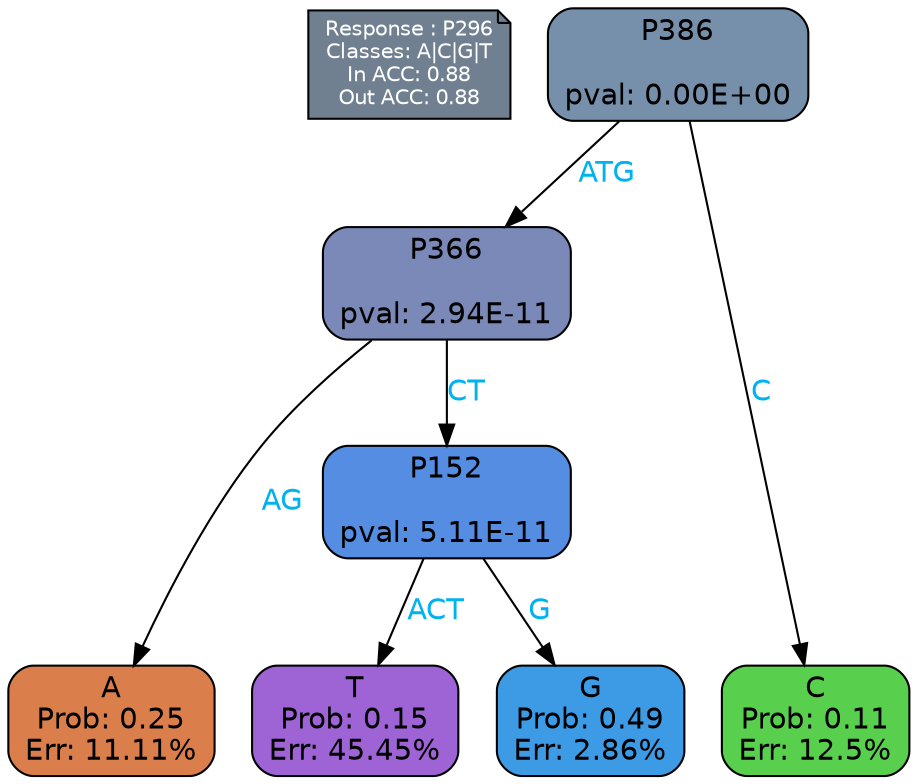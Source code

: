 digraph Tree {
node [shape=box, style="filled, rounded", color="black", fontname=helvetica] ;
graph [ranksep=equally, splines=polylines, bgcolor=transparent, dpi=600] ;
edge [fontname=helvetica] ;
LEGEND [label="Response : P296
Classes: A|C|G|T
In ACC: 0.88
Out ACC: 0.88
",shape=note,align=left,style=filled,fillcolor="slategray",fontcolor="white",fontsize=10];1 [label="P386

pval: 0.00E+00", fillcolor="#7690ab"] ;
2 [label="P366

pval: 2.94E-11", fillcolor="#7a89b7"] ;
3 [label="A
Prob: 0.25
Err: 11.11%", fillcolor="#da7e4c"] ;
4 [label="P152

pval: 5.11E-11", fillcolor="#548de1"] ;
5 [label="T
Prob: 0.15
Err: 45.45%", fillcolor="#9e63d5"] ;
6 [label="G
Prob: 0.49
Err: 2.86%", fillcolor="#3d9ae5"] ;
7 [label="C
Prob: 0.11
Err: 12.5%", fillcolor="#59cf4e"] ;
1 -> 2 [label="ATG",fontcolor=deepskyblue2] ;
1 -> 7 [label="C",fontcolor=deepskyblue2] ;
2 -> 3 [label="AG",fontcolor=deepskyblue2] ;
2 -> 4 [label="CT",fontcolor=deepskyblue2] ;
4 -> 5 [label="ACT",fontcolor=deepskyblue2] ;
4 -> 6 [label="G",fontcolor=deepskyblue2] ;
{rank = same; 3;5;6;7;}{rank = same; LEGEND;1;}}